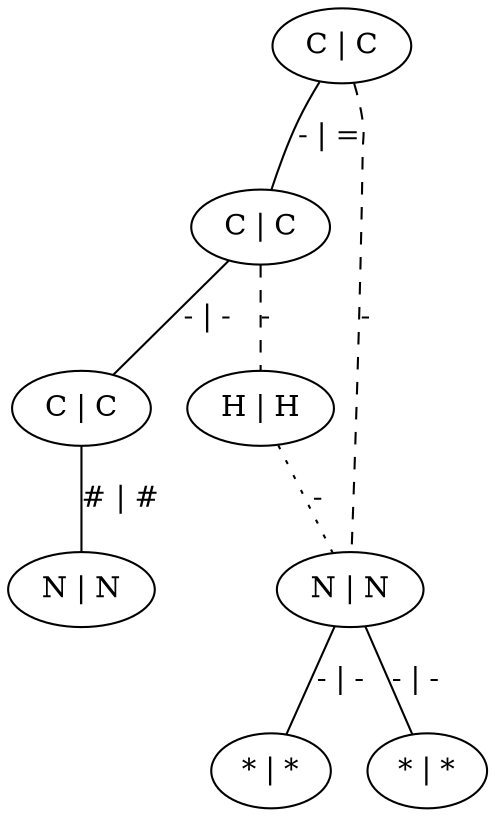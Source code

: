 graph G {
	0 [ label="C | C" ]
	1 [ label="C | C" ]
	2 [ label="C | C" ]
	3 [ label="N | N" ]
	4 [ label="H | H" ]
	5 [ label="N | N" ]
	6 [ label="* | *" ]
	7 [ label="* | *" ]
	0 -- 1 [ label="- | =" ]
	0 -- 5 [ style=dashed label="-" ]
	1 -- 2 [ label="- | -" ]
	1 -- 4 [ style=dashed label="-" ]
	2 -- 3 [ label="# | #" ]
	4 -- 5 [ style=dotted label="-" ]
	5 -- 6 [ label="- | -" ]
	5 -- 7 [ label="- | -" ]
}
